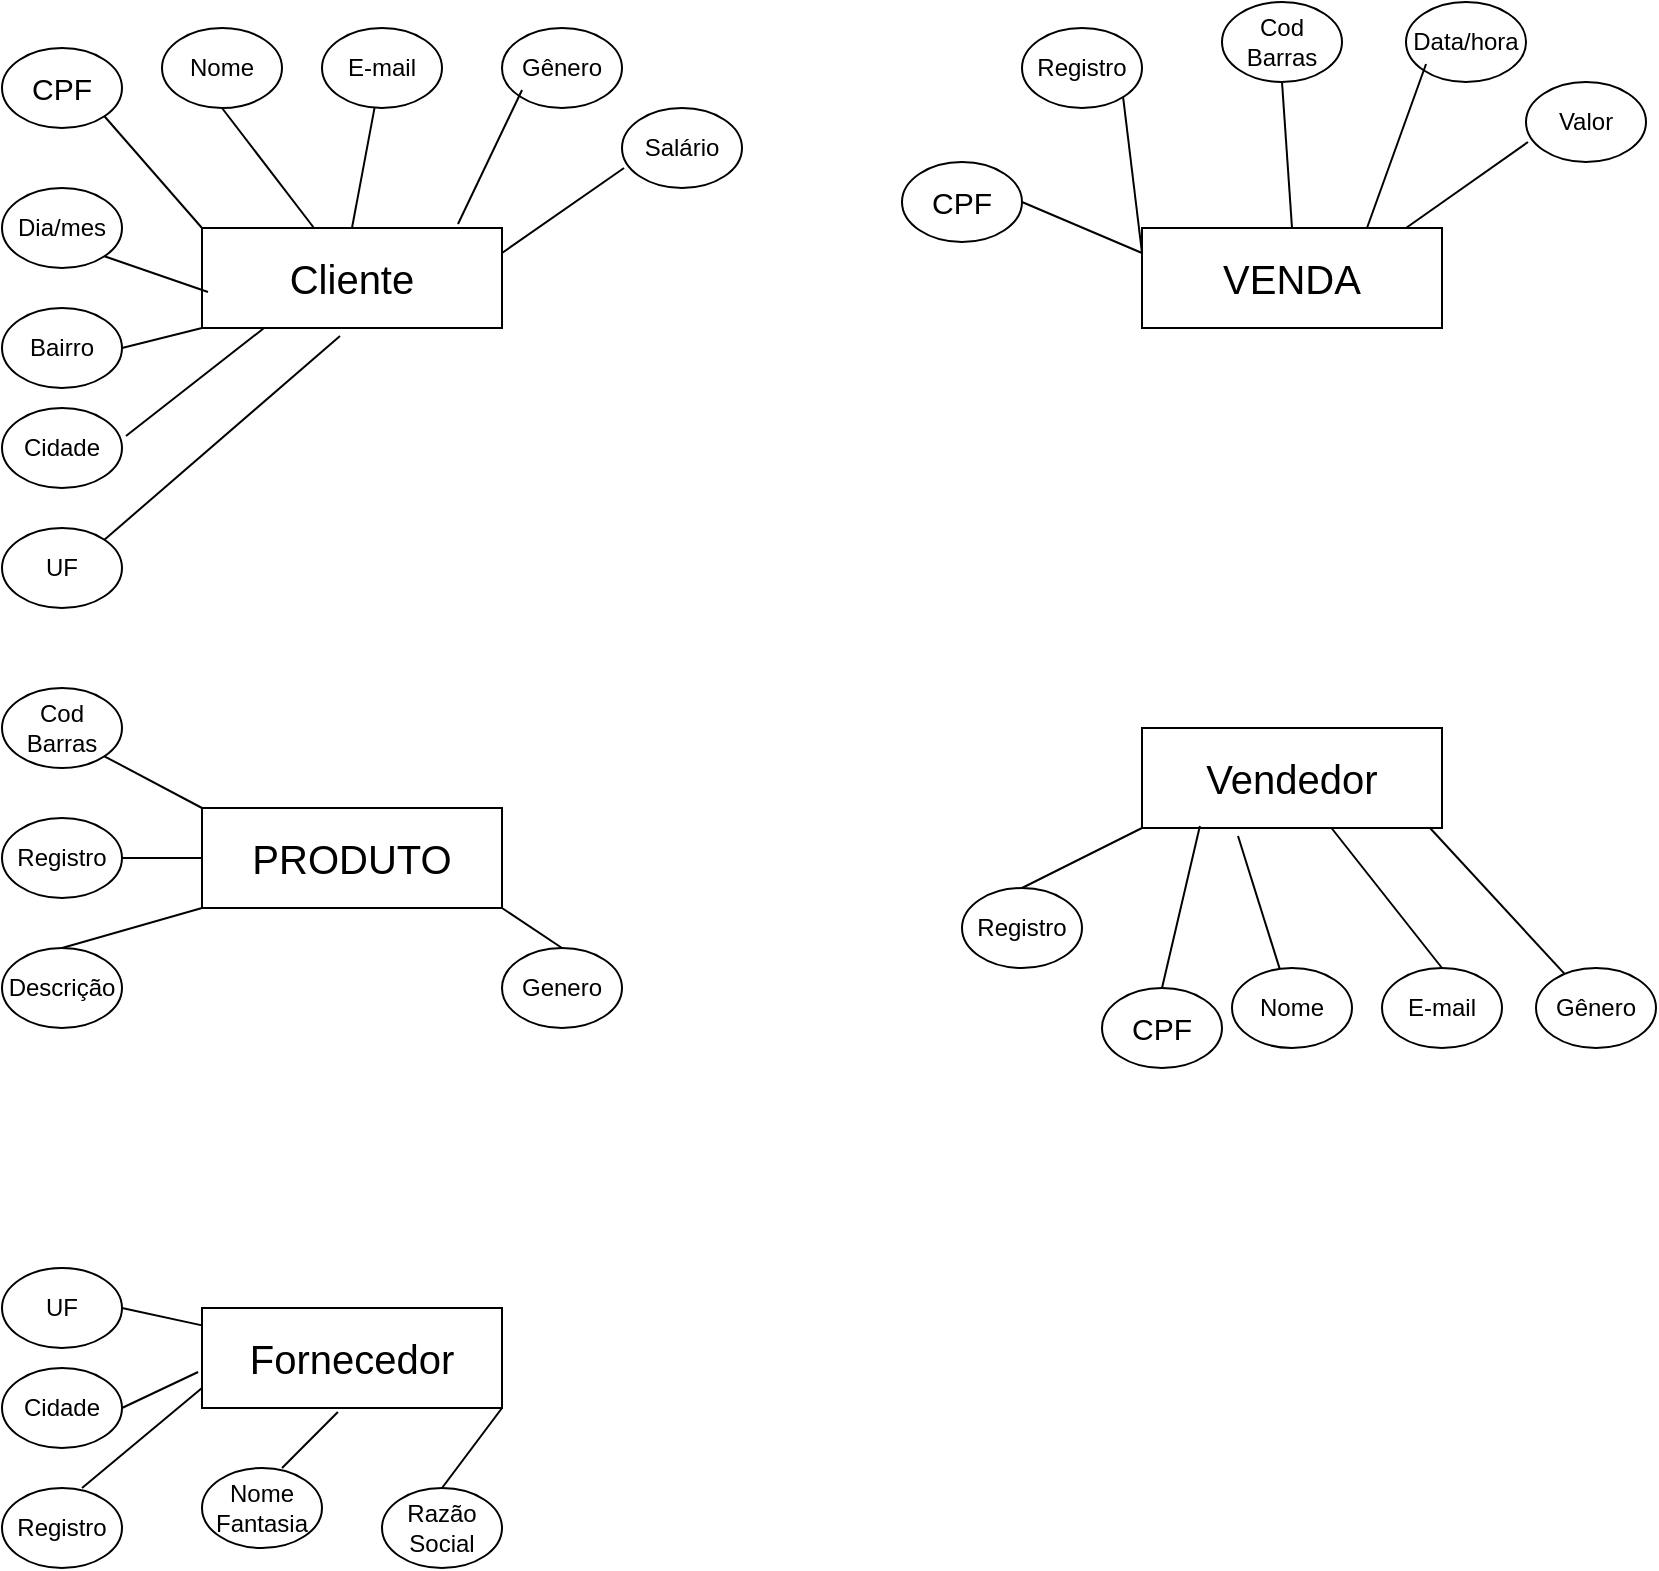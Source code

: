 <mxfile version="22.1.17" type="github">
  <diagram name="Página-1" id="MztWf0eXrXXPOCrx06zm">
    <mxGraphModel dx="1182" dy="746" grid="1" gridSize="10" guides="1" tooltips="1" connect="1" arrows="1" fold="1" page="1" pageScale="1" pageWidth="827" pageHeight="1169" math="0" shadow="0">
      <root>
        <mxCell id="0" />
        <mxCell id="1" parent="0" />
        <mxCell id="rMtWGwfe6PWLNtWUJULz-6" value="&lt;font style=&quot;font-size: 20px;&quot;&gt;Cliente&lt;/font&gt;" style="rounded=0;whiteSpace=wrap;html=1;" vertex="1" parent="1">
          <mxGeometry x="100" y="190" width="150" height="50" as="geometry" />
        </mxCell>
        <mxCell id="rMtWGwfe6PWLNtWUJULz-9" value="" style="endArrow=none;html=1;rounded=0;exitX=1;exitY=1;exitDx=0;exitDy=0;entryX=0;entryY=0;entryDx=0;entryDy=0;" edge="1" parent="1" target="rMtWGwfe6PWLNtWUJULz-6">
          <mxGeometry width="50" height="50" relative="1" as="geometry">
            <mxPoint x="51.213" y="134.142" as="sourcePoint" />
            <mxPoint x="100" y="180" as="targetPoint" />
          </mxGeometry>
        </mxCell>
        <mxCell id="rMtWGwfe6PWLNtWUJULz-10" value="Nome" style="ellipse;whiteSpace=wrap;html=1;" vertex="1" parent="1">
          <mxGeometry x="80" y="90" width="60" height="40" as="geometry" />
        </mxCell>
        <mxCell id="rMtWGwfe6PWLNtWUJULz-12" value="Gênero" style="ellipse;whiteSpace=wrap;html=1;" vertex="1" parent="1">
          <mxGeometry x="250" y="90" width="60" height="40" as="geometry" />
        </mxCell>
        <mxCell id="rMtWGwfe6PWLNtWUJULz-14" value="" style="endArrow=none;html=1;rounded=0;exitX=0.5;exitY=1;exitDx=0;exitDy=0;" edge="1" parent="1">
          <mxGeometry width="50" height="50" relative="1" as="geometry">
            <mxPoint x="110" y="130" as="sourcePoint" />
            <mxPoint x="156" y="190" as="targetPoint" />
          </mxGeometry>
        </mxCell>
        <mxCell id="rMtWGwfe6PWLNtWUJULz-15" value="" style="endArrow=none;html=1;rounded=0;entryX=0.5;entryY=0;entryDx=0;entryDy=0;" edge="1" parent="1" target="rMtWGwfe6PWLNtWUJULz-6">
          <mxGeometry width="50" height="50" relative="1" as="geometry">
            <mxPoint x="186.279" y="129.846" as="sourcePoint" />
            <mxPoint x="216" y="184" as="targetPoint" />
          </mxGeometry>
        </mxCell>
        <mxCell id="rMtWGwfe6PWLNtWUJULz-16" value="" style="endArrow=none;html=1;rounded=0;entryX=0.5;entryY=0;entryDx=0;entryDy=0;exitX=0.167;exitY=0.775;exitDx=0;exitDy=0;exitPerimeter=0;" edge="1" parent="1" source="rMtWGwfe6PWLNtWUJULz-12">
          <mxGeometry width="50" height="50" relative="1" as="geometry">
            <mxPoint x="239" y="128" as="sourcePoint" />
            <mxPoint x="228" y="188" as="targetPoint" />
          </mxGeometry>
        </mxCell>
        <mxCell id="rMtWGwfe6PWLNtWUJULz-18" value="E-mail" style="ellipse;whiteSpace=wrap;html=1;" vertex="1" parent="1">
          <mxGeometry x="160" y="90" width="60" height="40" as="geometry" />
        </mxCell>
        <mxCell id="rMtWGwfe6PWLNtWUJULz-19" value="Salário" style="ellipse;whiteSpace=wrap;html=1;" vertex="1" parent="1">
          <mxGeometry x="310" y="130" width="60" height="40" as="geometry" />
        </mxCell>
        <mxCell id="rMtWGwfe6PWLNtWUJULz-20" value="" style="endArrow=none;html=1;rounded=0;entryX=1;entryY=0.25;entryDx=0;entryDy=0;exitX=0.017;exitY=0.75;exitDx=0;exitDy=0;exitPerimeter=0;" edge="1" parent="1" source="rMtWGwfe6PWLNtWUJULz-19" target="rMtWGwfe6PWLNtWUJULz-6">
          <mxGeometry width="50" height="50" relative="1" as="geometry">
            <mxPoint x="270" y="131" as="sourcePoint" />
            <mxPoint x="238" y="198" as="targetPoint" />
          </mxGeometry>
        </mxCell>
        <mxCell id="rMtWGwfe6PWLNtWUJULz-21" value="Dia/mes" style="ellipse;whiteSpace=wrap;html=1;" vertex="1" parent="1">
          <mxGeometry y="170" width="60" height="40" as="geometry" />
        </mxCell>
        <mxCell id="rMtWGwfe6PWLNtWUJULz-23" value="" style="endArrow=none;html=1;rounded=0;entryX=1;entryY=1;entryDx=0;entryDy=0;exitX=0.02;exitY=0.64;exitDx=0;exitDy=0;exitPerimeter=0;" edge="1" parent="1" source="rMtWGwfe6PWLNtWUJULz-6" target="rMtWGwfe6PWLNtWUJULz-21">
          <mxGeometry width="50" height="50" relative="1" as="geometry">
            <mxPoint x="390" y="350" as="sourcePoint" />
            <mxPoint x="440" y="300" as="targetPoint" />
          </mxGeometry>
        </mxCell>
        <mxCell id="rMtWGwfe6PWLNtWUJULz-24" value="Bairro" style="ellipse;whiteSpace=wrap;html=1;" vertex="1" parent="1">
          <mxGeometry y="230" width="60" height="40" as="geometry" />
        </mxCell>
        <mxCell id="rMtWGwfe6PWLNtWUJULz-25" value="Cidade" style="ellipse;whiteSpace=wrap;html=1;" vertex="1" parent="1">
          <mxGeometry y="280" width="60" height="40" as="geometry" />
        </mxCell>
        <mxCell id="rMtWGwfe6PWLNtWUJULz-26" value="UF" style="ellipse;whiteSpace=wrap;html=1;" vertex="1" parent="1">
          <mxGeometry y="340" width="60" height="40" as="geometry" />
        </mxCell>
        <mxCell id="rMtWGwfe6PWLNtWUJULz-27" value="" style="endArrow=none;html=1;rounded=0;entryX=0;entryY=1;entryDx=0;entryDy=0;exitX=1;exitY=0.5;exitDx=0;exitDy=0;" edge="1" parent="1" source="rMtWGwfe6PWLNtWUJULz-24" target="rMtWGwfe6PWLNtWUJULz-6">
          <mxGeometry width="50" height="50" relative="1" as="geometry">
            <mxPoint x="390" y="350" as="sourcePoint" />
            <mxPoint x="440" y="300" as="targetPoint" />
          </mxGeometry>
        </mxCell>
        <mxCell id="rMtWGwfe6PWLNtWUJULz-28" value="" style="endArrow=none;html=1;rounded=0;exitX=1.033;exitY=0.35;exitDx=0;exitDy=0;exitPerimeter=0;entryX=0.207;entryY=1;entryDx=0;entryDy=0;entryPerimeter=0;" edge="1" parent="1" source="rMtWGwfe6PWLNtWUJULz-25" target="rMtWGwfe6PWLNtWUJULz-6">
          <mxGeometry width="50" height="50" relative="1" as="geometry">
            <mxPoint x="390" y="350" as="sourcePoint" />
            <mxPoint x="440" y="300" as="targetPoint" />
          </mxGeometry>
        </mxCell>
        <mxCell id="rMtWGwfe6PWLNtWUJULz-29" value="" style="endArrow=none;html=1;rounded=0;exitX=1;exitY=0;exitDx=0;exitDy=0;entryX=0.46;entryY=1.08;entryDx=0;entryDy=0;entryPerimeter=0;" edge="1" parent="1" source="rMtWGwfe6PWLNtWUJULz-26" target="rMtWGwfe6PWLNtWUJULz-6">
          <mxGeometry width="50" height="50" relative="1" as="geometry">
            <mxPoint x="390" y="350" as="sourcePoint" />
            <mxPoint x="440" y="300" as="targetPoint" />
          </mxGeometry>
        </mxCell>
        <mxCell id="rMtWGwfe6PWLNtWUJULz-30" value="&lt;font style=&quot;font-size: 20px;&quot;&gt;VENDA&lt;/font&gt;" style="rounded=0;whiteSpace=wrap;html=1;" vertex="1" parent="1">
          <mxGeometry x="570" y="190" width="150" height="50" as="geometry" />
        </mxCell>
        <mxCell id="rMtWGwfe6PWLNtWUJULz-31" value="Data/hora" style="ellipse;whiteSpace=wrap;html=1;" vertex="1" parent="1">
          <mxGeometry x="702" y="77" width="60" height="40" as="geometry" />
        </mxCell>
        <mxCell id="rMtWGwfe6PWLNtWUJULz-32" value="" style="endArrow=none;html=1;rounded=0;entryX=0.75;entryY=0;entryDx=0;entryDy=0;exitX=0.167;exitY=0.775;exitDx=0;exitDy=0;exitPerimeter=0;" edge="1" parent="1" source="rMtWGwfe6PWLNtWUJULz-31" target="rMtWGwfe6PWLNtWUJULz-30">
          <mxGeometry width="50" height="50" relative="1" as="geometry">
            <mxPoint x="691" y="115" as="sourcePoint" />
            <mxPoint x="680" y="175" as="targetPoint" />
          </mxGeometry>
        </mxCell>
        <mxCell id="rMtWGwfe6PWLNtWUJULz-33" value="Valor" style="ellipse;whiteSpace=wrap;html=1;" vertex="1" parent="1">
          <mxGeometry x="762" y="117" width="60" height="40" as="geometry" />
        </mxCell>
        <mxCell id="rMtWGwfe6PWLNtWUJULz-34" value="" style="endArrow=none;html=1;rounded=0;entryX=1;entryY=0.25;entryDx=0;entryDy=0;exitX=0.017;exitY=0.75;exitDx=0;exitDy=0;exitPerimeter=0;" edge="1" parent="1" source="rMtWGwfe6PWLNtWUJULz-33">
          <mxGeometry width="50" height="50" relative="1" as="geometry">
            <mxPoint x="722" y="118" as="sourcePoint" />
            <mxPoint x="702" y="190" as="targetPoint" />
          </mxGeometry>
        </mxCell>
        <mxCell id="rMtWGwfe6PWLNtWUJULz-35" value="&lt;font style=&quot;font-size: 20px;&quot;&gt;PRODUTO&lt;/font&gt;" style="rounded=0;whiteSpace=wrap;html=1;" vertex="1" parent="1">
          <mxGeometry x="100" y="480" width="150" height="50" as="geometry" />
        </mxCell>
        <mxCell id="rMtWGwfe6PWLNtWUJULz-37" value="Cod Barras" style="ellipse;whiteSpace=wrap;html=1;" vertex="1" parent="1">
          <mxGeometry y="420" width="60" height="40" as="geometry" />
        </mxCell>
        <mxCell id="rMtWGwfe6PWLNtWUJULz-38" value="Descrição" style="ellipse;whiteSpace=wrap;html=1;" vertex="1" parent="1">
          <mxGeometry y="550" width="60" height="40" as="geometry" />
        </mxCell>
        <mxCell id="rMtWGwfe6PWLNtWUJULz-39" value="Genero" style="ellipse;whiteSpace=wrap;html=1;" vertex="1" parent="1">
          <mxGeometry x="250" y="550" width="60" height="40" as="geometry" />
        </mxCell>
        <mxCell id="rMtWGwfe6PWLNtWUJULz-40" value="" style="endArrow=none;html=1;rounded=0;exitX=1;exitY=1;exitDx=0;exitDy=0;entryX=0;entryY=0;entryDx=0;entryDy=0;" edge="1" parent="1" source="rMtWGwfe6PWLNtWUJULz-37" target="rMtWGwfe6PWLNtWUJULz-35">
          <mxGeometry width="50" height="50" relative="1" as="geometry">
            <mxPoint x="390" y="350" as="sourcePoint" />
            <mxPoint x="440" y="300" as="targetPoint" />
          </mxGeometry>
        </mxCell>
        <mxCell id="rMtWGwfe6PWLNtWUJULz-41" value="" style="endArrow=none;html=1;rounded=0;exitX=0.5;exitY=0;exitDx=0;exitDy=0;entryX=0;entryY=1;entryDx=0;entryDy=0;" edge="1" parent="1" source="rMtWGwfe6PWLNtWUJULz-38" target="rMtWGwfe6PWLNtWUJULz-35">
          <mxGeometry width="50" height="50" relative="1" as="geometry">
            <mxPoint x="390" y="350" as="sourcePoint" />
            <mxPoint x="440" y="300" as="targetPoint" />
          </mxGeometry>
        </mxCell>
        <mxCell id="rMtWGwfe6PWLNtWUJULz-42" value="" style="endArrow=none;html=1;rounded=0;exitX=1;exitY=1;exitDx=0;exitDy=0;entryX=0.5;entryY=0;entryDx=0;entryDy=0;" edge="1" parent="1" source="rMtWGwfe6PWLNtWUJULz-35" target="rMtWGwfe6PWLNtWUJULz-39">
          <mxGeometry width="50" height="50" relative="1" as="geometry">
            <mxPoint x="390" y="350" as="sourcePoint" />
            <mxPoint x="440" y="300" as="targetPoint" />
          </mxGeometry>
        </mxCell>
        <mxCell id="rMtWGwfe6PWLNtWUJULz-43" value="Cod Barras" style="ellipse;whiteSpace=wrap;html=1;" vertex="1" parent="1">
          <mxGeometry x="610" y="77" width="60" height="40" as="geometry" />
        </mxCell>
        <mxCell id="rMtWGwfe6PWLNtWUJULz-44" value="" style="endArrow=none;html=1;rounded=0;exitX=0;exitY=0.25;exitDx=0;exitDy=0;" edge="1" parent="1" source="rMtWGwfe6PWLNtWUJULz-30">
          <mxGeometry width="50" height="50" relative="1" as="geometry">
            <mxPoint x="390" y="350" as="sourcePoint" />
            <mxPoint x="560" y="120" as="targetPoint" />
          </mxGeometry>
        </mxCell>
        <mxCell id="rMtWGwfe6PWLNtWUJULz-45" value="&lt;font style=&quot;font-size: 20px;&quot;&gt;Vendedor&lt;/font&gt;" style="rounded=0;whiteSpace=wrap;html=1;" vertex="1" parent="1">
          <mxGeometry x="570" y="440" width="150" height="50" as="geometry" />
        </mxCell>
        <mxCell id="rMtWGwfe6PWLNtWUJULz-46" value="Registro" style="ellipse;whiteSpace=wrap;html=1;" vertex="1" parent="1">
          <mxGeometry x="480" y="520" width="60" height="40" as="geometry" />
        </mxCell>
        <mxCell id="rMtWGwfe6PWLNtWUJULz-47" value="Nome" style="ellipse;whiteSpace=wrap;html=1;" vertex="1" parent="1">
          <mxGeometry x="615" y="560" width="60" height="40" as="geometry" />
        </mxCell>
        <mxCell id="rMtWGwfe6PWLNtWUJULz-48" value="E-mail" style="ellipse;whiteSpace=wrap;html=1;" vertex="1" parent="1">
          <mxGeometry x="690" y="560" width="60" height="40" as="geometry" />
        </mxCell>
        <mxCell id="rMtWGwfe6PWLNtWUJULz-49" value="Gênero" style="ellipse;whiteSpace=wrap;html=1;" vertex="1" parent="1">
          <mxGeometry x="767" y="560" width="60" height="40" as="geometry" />
        </mxCell>
        <mxCell id="rMtWGwfe6PWLNtWUJULz-50" value="" style="endArrow=none;html=1;rounded=0;exitX=0.5;exitY=0;exitDx=0;exitDy=0;entryX=0;entryY=1;entryDx=0;entryDy=0;" edge="1" parent="1" source="rMtWGwfe6PWLNtWUJULz-46" target="rMtWGwfe6PWLNtWUJULz-45">
          <mxGeometry width="50" height="50" relative="1" as="geometry">
            <mxPoint x="390" y="350" as="sourcePoint" />
            <mxPoint x="440" y="300" as="targetPoint" />
          </mxGeometry>
        </mxCell>
        <mxCell id="rMtWGwfe6PWLNtWUJULz-51" value="" style="endArrow=none;html=1;rounded=0;entryX=0.32;entryY=1.08;entryDx=0;entryDy=0;entryPerimeter=0;" edge="1" parent="1" source="rMtWGwfe6PWLNtWUJULz-47" target="rMtWGwfe6PWLNtWUJULz-45">
          <mxGeometry width="50" height="50" relative="1" as="geometry">
            <mxPoint x="626" y="561" as="sourcePoint" />
            <mxPoint x="626" y="510" as="targetPoint" />
          </mxGeometry>
        </mxCell>
        <mxCell id="rMtWGwfe6PWLNtWUJULz-52" value="" style="endArrow=none;html=1;rounded=0;exitX=0.5;exitY=0;exitDx=0;exitDy=0;" edge="1" parent="1" source="rMtWGwfe6PWLNtWUJULz-48" target="rMtWGwfe6PWLNtWUJULz-45">
          <mxGeometry width="50" height="50" relative="1" as="geometry">
            <mxPoint x="390" y="350" as="sourcePoint" />
            <mxPoint x="440" y="300" as="targetPoint" />
          </mxGeometry>
        </mxCell>
        <mxCell id="rMtWGwfe6PWLNtWUJULz-53" value="" style="endArrow=none;html=1;rounded=0;entryX=0.96;entryY=1;entryDx=0;entryDy=0;entryPerimeter=0;" edge="1" parent="1" source="rMtWGwfe6PWLNtWUJULz-49" target="rMtWGwfe6PWLNtWUJULz-45">
          <mxGeometry width="50" height="50" relative="1" as="geometry">
            <mxPoint x="390" y="350" as="sourcePoint" />
            <mxPoint x="440" y="300" as="targetPoint" />
          </mxGeometry>
        </mxCell>
        <mxCell id="rMtWGwfe6PWLNtWUJULz-54" value="&lt;font style=&quot;font-size: 15px;&quot;&gt;CPF&lt;/font&gt;" style="ellipse;whiteSpace=wrap;html=1;" vertex="1" parent="1">
          <mxGeometry x="550" y="570" width="60" height="40" as="geometry" />
        </mxCell>
        <mxCell id="rMtWGwfe6PWLNtWUJULz-55" value="" style="endArrow=none;html=1;rounded=0;exitX=0.5;exitY=0;exitDx=0;exitDy=0;entryX=0.193;entryY=0.98;entryDx=0;entryDy=0;entryPerimeter=0;" edge="1" parent="1" source="rMtWGwfe6PWLNtWUJULz-54" target="rMtWGwfe6PWLNtWUJULz-45">
          <mxGeometry width="50" height="50" relative="1" as="geometry">
            <mxPoint x="390" y="350" as="sourcePoint" />
            <mxPoint x="440" y="300" as="targetPoint" />
          </mxGeometry>
        </mxCell>
        <mxCell id="rMtWGwfe6PWLNtWUJULz-56" value="Registro" style="ellipse;whiteSpace=wrap;html=1;" vertex="1" parent="1">
          <mxGeometry x="510" y="90" width="60" height="40" as="geometry" />
        </mxCell>
        <mxCell id="rMtWGwfe6PWLNtWUJULz-57" value="" style="endArrow=none;html=1;rounded=0;entryX=0.5;entryY=1;entryDx=0;entryDy=0;exitX=0.5;exitY=0;exitDx=0;exitDy=0;" edge="1" parent="1" source="rMtWGwfe6PWLNtWUJULz-30" target="rMtWGwfe6PWLNtWUJULz-43">
          <mxGeometry width="50" height="50" relative="1" as="geometry">
            <mxPoint x="390" y="350" as="sourcePoint" />
            <mxPoint x="440" y="300" as="targetPoint" />
          </mxGeometry>
        </mxCell>
        <mxCell id="rMtWGwfe6PWLNtWUJULz-58" value="&lt;font style=&quot;font-size: 20px;&quot;&gt;Fornecedor&lt;/font&gt;" style="rounded=0;whiteSpace=wrap;html=1;" vertex="1" parent="1">
          <mxGeometry x="100" y="730" width="150" height="50" as="geometry" />
        </mxCell>
        <mxCell id="rMtWGwfe6PWLNtWUJULz-60" value="UF" style="ellipse;whiteSpace=wrap;html=1;" vertex="1" parent="1">
          <mxGeometry y="710" width="60" height="40" as="geometry" />
        </mxCell>
        <mxCell id="rMtWGwfe6PWLNtWUJULz-61" value="Registro" style="ellipse;whiteSpace=wrap;html=1;" vertex="1" parent="1">
          <mxGeometry y="820" width="60" height="40" as="geometry" />
        </mxCell>
        <mxCell id="rMtWGwfe6PWLNtWUJULz-62" value="Nome Fantasia" style="ellipse;whiteSpace=wrap;html=1;" vertex="1" parent="1">
          <mxGeometry x="100" y="810" width="60" height="40" as="geometry" />
        </mxCell>
        <mxCell id="rMtWGwfe6PWLNtWUJULz-63" value="Razão Social" style="ellipse;whiteSpace=wrap;html=1;" vertex="1" parent="1">
          <mxGeometry x="190" y="820" width="60" height="40" as="geometry" />
        </mxCell>
        <mxCell id="rMtWGwfe6PWLNtWUJULz-64" value="" style="endArrow=none;html=1;rounded=0;exitX=0.667;exitY=0;exitDx=0;exitDy=0;exitPerimeter=0;" edge="1" parent="1" source="rMtWGwfe6PWLNtWUJULz-61">
          <mxGeometry width="50" height="50" relative="1" as="geometry">
            <mxPoint x="50" y="820" as="sourcePoint" />
            <mxPoint x="100" y="770" as="targetPoint" />
          </mxGeometry>
        </mxCell>
        <mxCell id="rMtWGwfe6PWLNtWUJULz-65" value="" style="endArrow=none;html=1;rounded=0;exitX=0.667;exitY=0;exitDx=0;exitDy=0;exitPerimeter=0;entryX=0.453;entryY=1.04;entryDx=0;entryDy=0;entryPerimeter=0;" edge="1" parent="1" source="rMtWGwfe6PWLNtWUJULz-62" target="rMtWGwfe6PWLNtWUJULz-58">
          <mxGeometry width="50" height="50" relative="1" as="geometry">
            <mxPoint x="130" y="820" as="sourcePoint" />
            <mxPoint x="180" y="770" as="targetPoint" />
          </mxGeometry>
        </mxCell>
        <mxCell id="rMtWGwfe6PWLNtWUJULz-66" value="" style="endArrow=none;html=1;rounded=0;entryX=1;entryY=1;entryDx=0;entryDy=0;exitX=0.5;exitY=0;exitDx=0;exitDy=0;" edge="1" parent="1" source="rMtWGwfe6PWLNtWUJULz-63" target="rMtWGwfe6PWLNtWUJULz-58">
          <mxGeometry width="50" height="50" relative="1" as="geometry">
            <mxPoint x="190" y="840" as="sourcePoint" />
            <mxPoint x="240" y="790" as="targetPoint" />
          </mxGeometry>
        </mxCell>
        <mxCell id="rMtWGwfe6PWLNtWUJULz-68" value="" style="endArrow=none;html=1;rounded=0;exitX=1;exitY=0.5;exitDx=0;exitDy=0;" edge="1" parent="1" source="rMtWGwfe6PWLNtWUJULz-60" target="rMtWGwfe6PWLNtWUJULz-58">
          <mxGeometry width="50" height="50" relative="1" as="geometry">
            <mxPoint x="70" y="740" as="sourcePoint" />
            <mxPoint x="120" y="690" as="targetPoint" />
          </mxGeometry>
        </mxCell>
        <mxCell id="rMtWGwfe6PWLNtWUJULz-70" value="Cidade" style="ellipse;whiteSpace=wrap;html=1;" vertex="1" parent="1">
          <mxGeometry y="760" width="60" height="40" as="geometry" />
        </mxCell>
        <mxCell id="rMtWGwfe6PWLNtWUJULz-71" value="" style="endArrow=none;html=1;rounded=0;entryX=-0.013;entryY=0.64;entryDx=0;entryDy=0;entryPerimeter=0;exitX=1;exitY=0.5;exitDx=0;exitDy=0;" edge="1" parent="1" source="rMtWGwfe6PWLNtWUJULz-70" target="rMtWGwfe6PWLNtWUJULz-58">
          <mxGeometry width="50" height="50" relative="1" as="geometry">
            <mxPoint x="50" y="800" as="sourcePoint" />
            <mxPoint x="100" y="750" as="targetPoint" />
          </mxGeometry>
        </mxCell>
        <mxCell id="rMtWGwfe6PWLNtWUJULz-72" value="&lt;font style=&quot;font-size: 15px;&quot;&gt;CPF&lt;/font&gt;" style="ellipse;whiteSpace=wrap;html=1;" vertex="1" parent="1">
          <mxGeometry y="100" width="60" height="40" as="geometry" />
        </mxCell>
        <mxCell id="rMtWGwfe6PWLNtWUJULz-73" value="&lt;font style=&quot;font-size: 15px;&quot;&gt;CPF&lt;/font&gt;" style="ellipse;whiteSpace=wrap;html=1;" vertex="1" parent="1">
          <mxGeometry x="450" y="157" width="60" height="40" as="geometry" />
        </mxCell>
        <mxCell id="rMtWGwfe6PWLNtWUJULz-74" value="" style="endArrow=none;html=1;rounded=0;entryX=1;entryY=0.5;entryDx=0;entryDy=0;exitX=0;exitY=0.25;exitDx=0;exitDy=0;" edge="1" parent="1" source="rMtWGwfe6PWLNtWUJULz-30" target="rMtWGwfe6PWLNtWUJULz-73">
          <mxGeometry width="50" height="50" relative="1" as="geometry">
            <mxPoint x="460" y="270" as="sourcePoint" />
            <mxPoint x="510" y="220" as="targetPoint" />
          </mxGeometry>
        </mxCell>
        <mxCell id="rMtWGwfe6PWLNtWUJULz-75" value="Registro" style="ellipse;whiteSpace=wrap;html=1;" vertex="1" parent="1">
          <mxGeometry y="485" width="60" height="40" as="geometry" />
        </mxCell>
        <mxCell id="rMtWGwfe6PWLNtWUJULz-77" value="" style="endArrow=none;html=1;rounded=0;entryX=0;entryY=0.5;entryDx=0;entryDy=0;" edge="1" parent="1" source="rMtWGwfe6PWLNtWUJULz-75" target="rMtWGwfe6PWLNtWUJULz-35">
          <mxGeometry width="50" height="50" relative="1" as="geometry">
            <mxPoint x="390" y="620" as="sourcePoint" />
            <mxPoint x="440" y="570" as="targetPoint" />
          </mxGeometry>
        </mxCell>
      </root>
    </mxGraphModel>
  </diagram>
</mxfile>
